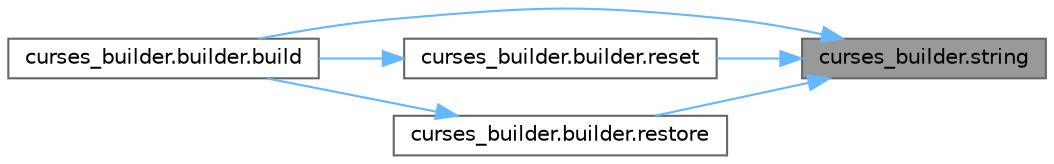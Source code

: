 digraph "curses_builder.string"
{
 // LATEX_PDF_SIZE
  bgcolor="transparent";
  edge [fontname=Helvetica,fontsize=10,labelfontname=Helvetica,labelfontsize=10];
  node [fontname=Helvetica,fontsize=10,shape=box,height=0.2,width=0.4];
  rankdir="RL";
  Node1 [label="curses_builder.string",height=0.2,width=0.4,color="gray40", fillcolor="grey60", style="filled", fontcolor="black",tooltip=" "];
  Node1 -> Node2 [dir="back",color="steelblue1",style="solid"];
  Node2 [label="curses_builder.builder.build",height=0.2,width=0.4,color="grey40", fillcolor="white", style="filled",URL="$df/dc0/classcurses__builder_1_1builder.html#a7abf922e7bb2ef151bb5c7a1086bbd6a",tooltip=" "];
  Node1 -> Node3 [dir="back",color="steelblue1",style="solid"];
  Node3 [label="curses_builder.builder.reset",height=0.2,width=0.4,color="grey40", fillcolor="white", style="filled",URL="$df/dc0/classcurses__builder_1_1builder.html#aeb5d535168cddf2f5fd605f9829d9e0c",tooltip=" "];
  Node3 -> Node2 [dir="back",color="steelblue1",style="solid"];
  Node1 -> Node4 [dir="back",color="steelblue1",style="solid"];
  Node4 [label="curses_builder.builder.restore",height=0.2,width=0.4,color="grey40", fillcolor="white", style="filled",URL="$df/dc0/classcurses__builder_1_1builder.html#aab9bc3c66fbac9d7e7bdc61e60230307",tooltip=" "];
  Node4 -> Node2 [dir="back",color="steelblue1",style="solid"];
}
